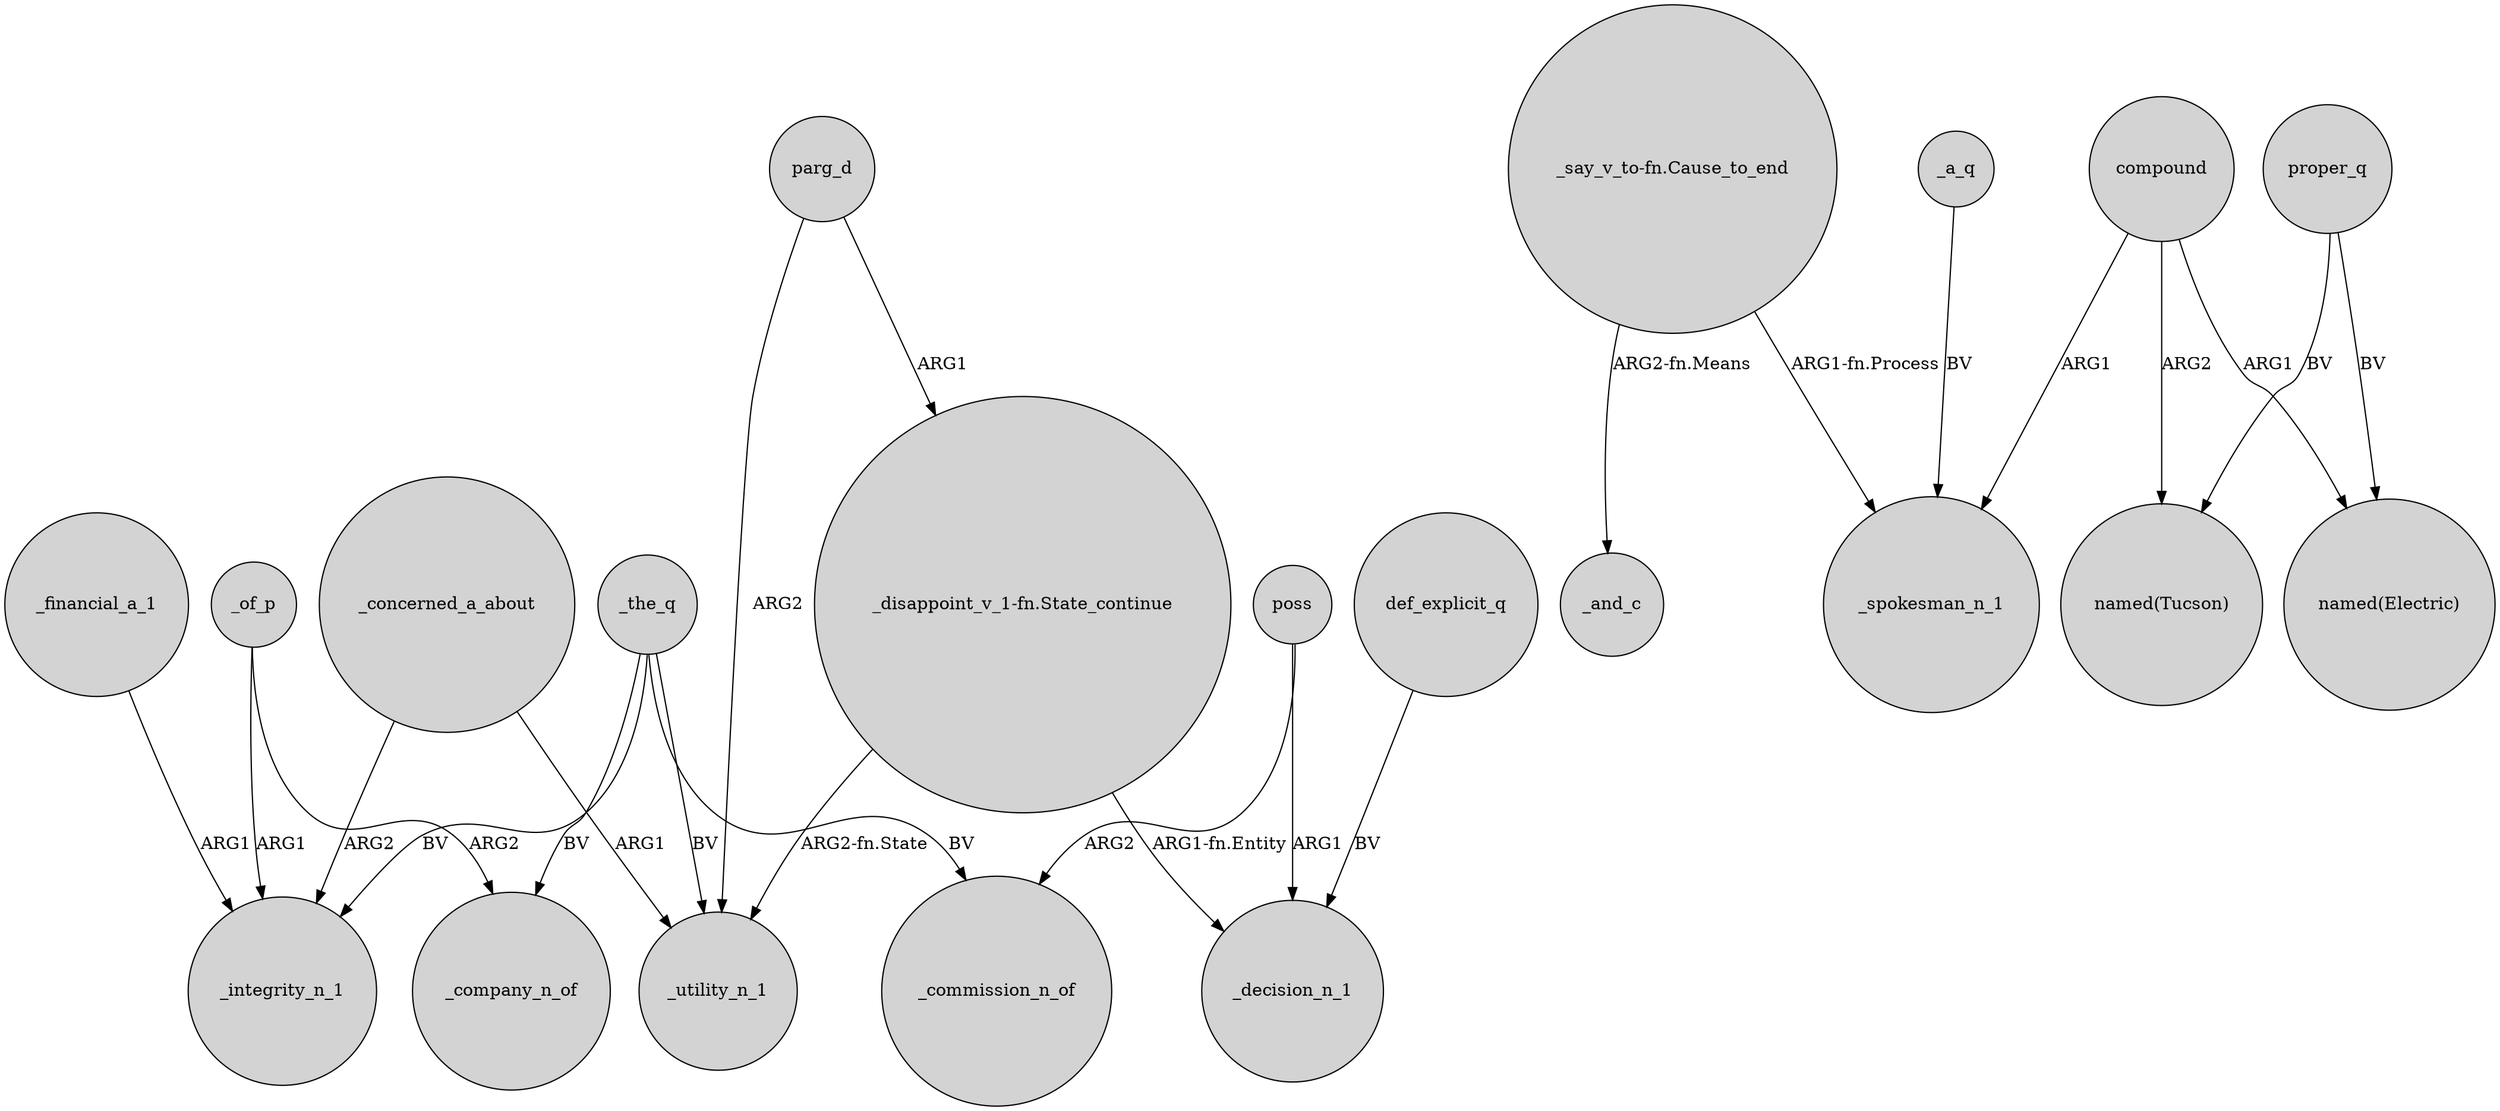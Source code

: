 digraph {
	node [shape=circle style=filled]
	_of_p -> _integrity_n_1 [label=ARG1]
	compound -> _spokesman_n_1 [label=ARG1]
	"_say_v_to-fn.Cause_to_end" -> _and_c [label="ARG2-fn.Means"]
	_financial_a_1 -> _integrity_n_1 [label=ARG1]
	compound -> "named(Tucson)" [label=ARG2]
	"_disappoint_v_1-fn.State_continue" -> _decision_n_1 [label="ARG1-fn.Entity"]
	def_explicit_q -> _decision_n_1 [label=BV]
	compound -> "named(Electric)" [label=ARG1]
	poss -> _decision_n_1 [label=ARG1]
	_the_q -> _integrity_n_1 [label=BV]
	_concerned_a_about -> _utility_n_1 [label=ARG1]
	_concerned_a_about -> _integrity_n_1 [label=ARG2]
	parg_d -> "_disappoint_v_1-fn.State_continue" [label=ARG1]
	parg_d -> _utility_n_1 [label=ARG2]
	proper_q -> "named(Electric)" [label=BV]
	poss -> _commission_n_of [label=ARG2]
	"_disappoint_v_1-fn.State_continue" -> _utility_n_1 [label="ARG2-fn.State"]
	_the_q -> _commission_n_of [label=BV]
	_of_p -> _company_n_of [label=ARG2]
	"_say_v_to-fn.Cause_to_end" -> _spokesman_n_1 [label="ARG1-fn.Process"]
	proper_q -> "named(Tucson)" [label=BV]
	_the_q -> _company_n_of [label=BV]
	_a_q -> _spokesman_n_1 [label=BV]
	_the_q -> _utility_n_1 [label=BV]
}

